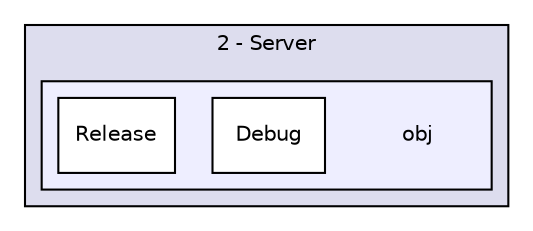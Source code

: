 digraph "D:/Projets/Final-Bomber/2 - Server/obj" {
  compound=true
  node [ fontsize="10", fontname="Helvetica"];
  edge [ labelfontsize="10", labelfontname="Helvetica"];
  subgraph clusterdir_84b4cce606750ea1da5a83508b66c79b {
    graph [ bgcolor="#ddddee", pencolor="black", label="2 - Server" fontname="Helvetica", fontsize="10", URL="dir_84b4cce606750ea1da5a83508b66c79b.html"]
  subgraph clusterdir_6c2a406e54d474760d008f09f621783a {
    graph [ bgcolor="#eeeeff", pencolor="black", label="" URL="dir_6c2a406e54d474760d008f09f621783a.html"];
    dir_6c2a406e54d474760d008f09f621783a [shape=plaintext label="obj"];
    dir_0c16a13fa90ddf21c0a1b81e6ba83596 [shape=box label="Debug" color="black" fillcolor="white" style="filled" URL="dir_0c16a13fa90ddf21c0a1b81e6ba83596.html"];
    dir_6ef66aa2d0020183c7f8081abee49b37 [shape=box label="Release" color="black" fillcolor="white" style="filled" URL="dir_6ef66aa2d0020183c7f8081abee49b37.html"];
  }
  }
}
